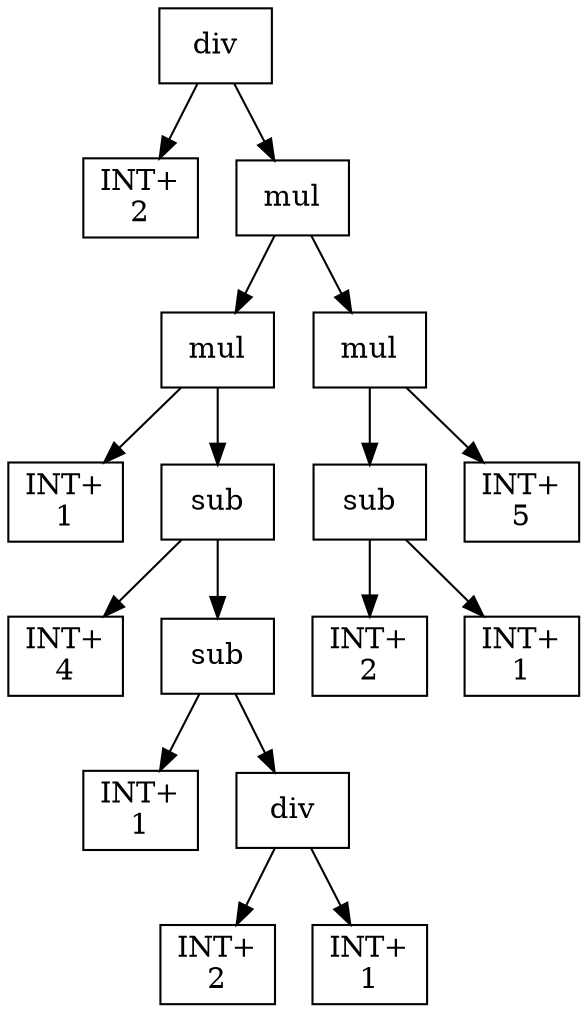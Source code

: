 digraph expr {
  node [shape=box];
  n1 [label="div"];
  n2 [label="INT+\n2"];
  n3 [label="mul"];
  n4 [label="mul"];
  n5 [label="INT+\n1"];
  n6 [label="sub"];
  n7 [label="INT+\n4"];
  n8 [label="sub"];
  n9 [label="INT+\n1"];
  n10 [label="div"];
  n11 [label="INT+\n2"];
  n12 [label="INT+\n1"];
  n10 -> n11;
  n10 -> n12;
  n8 -> n9;
  n8 -> n10;
  n6 -> n7;
  n6 -> n8;
  n4 -> n5;
  n4 -> n6;
  n13 [label="mul"];
  n14 [label="sub"];
  n15 [label="INT+\n2"];
  n16 [label="INT+\n1"];
  n14 -> n15;
  n14 -> n16;
  n17 [label="INT+\n5"];
  n13 -> n14;
  n13 -> n17;
  n3 -> n4;
  n3 -> n13;
  n1 -> n2;
  n1 -> n3;
}